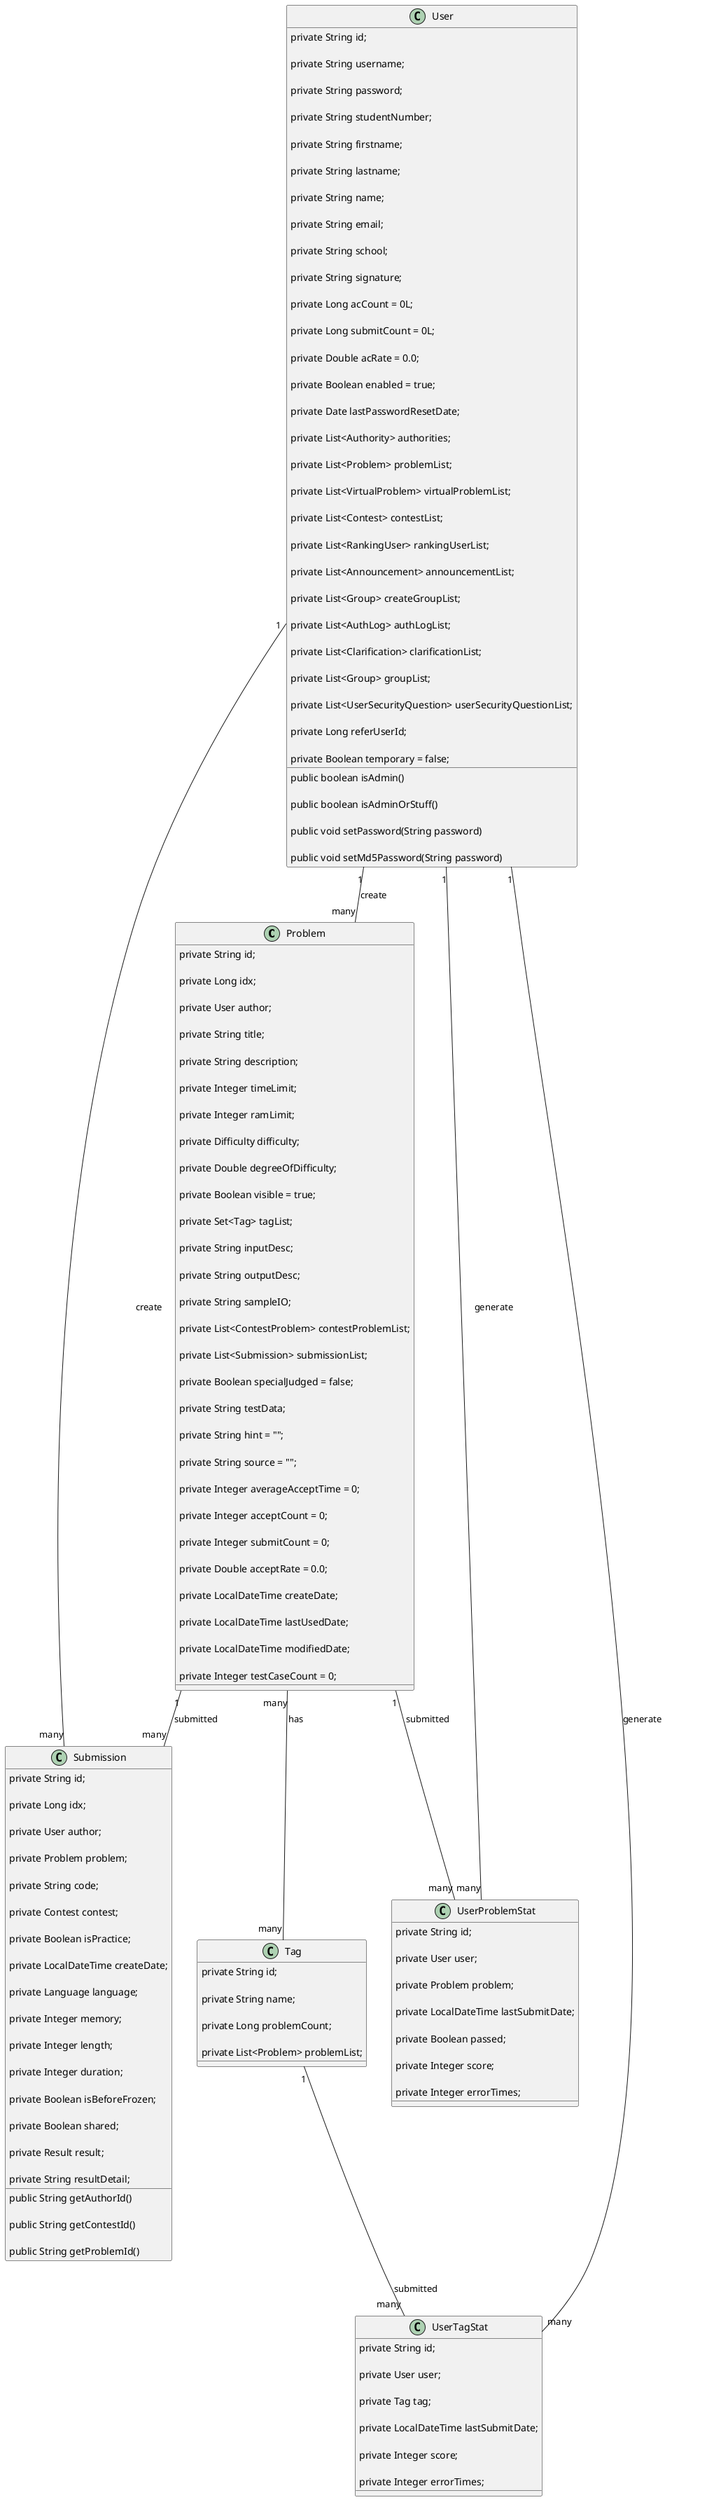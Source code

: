 @startuml

class Problem {

  private String id;

  private Long idx;

  private User author;

  private String title;

  private String description;

  private Integer timeLimit;

  private Integer ramLimit;

  private Difficulty difficulty;

  private Double degreeOfDifficulty;

  private Boolean visible = true;

  private Set<Tag> tagList;

  private String inputDesc;

  private String outputDesc;

  private String sampleIO;

  private List<ContestProblem> contestProblemList;

  private List<Submission> submissionList;

  private Boolean specialJudged = false;

  private String testData;

  private String hint = "";

  private String source = "";

  private Integer averageAcceptTime = 0;

  private Integer acceptCount = 0;

  private Integer submitCount = 0;

  private Double acceptRate = 0.0;

  private LocalDateTime createDate;

  private LocalDateTime lastUsedDate;

  private LocalDateTime modifiedDate;

  private Integer testCaseCount = 0;
}

class Submission {

  private String id;

  private Long idx;

  private User author;

  private Problem problem;

  private String code;

  private Contest contest;

  private Boolean isPractice;

  private LocalDateTime createDate;

  private Language language;

  private Integer memory;

  private Integer length;

  private Integer duration;

  private Boolean isBeforeFrozen;

  private Boolean shared;

  private Result result;

  private String resultDetail;

  public String getAuthorId()

  public String getContestId()

  public String getProblemId()
}

class User {

  private String id;

  private String username;

  private String password;

  private String studentNumber;

  private String firstname;

  private String lastname;

  private String name;

  private String email;

  private String school;

  private String signature;

  private Long acCount = 0L;

  private Long submitCount = 0L;

  private Double acRate = 0.0;

  private Boolean enabled = true;

  private Date lastPasswordResetDate;

  private List<Authority> authorities;

  private List<Problem> problemList;

  private List<VirtualProblem> virtualProblemList;

  private List<Contest> contestList;

  private List<RankingUser> rankingUserList;

  private List<Announcement> announcementList;

  private List<Group> createGroupList;

  private List<AuthLog> authLogList;

  private List<Clarification> clarificationList;

  private List<Group> groupList;

  private List<UserSecurityQuestion> userSecurityQuestionList;

  private Long referUserId;

  private Boolean temporary = false;

  public boolean isAdmin()

  public boolean isAdminOrStuff()

  public void setPassword(String password)

  public void setMd5Password(String password)
}

class UserProblemStat {

  private String id;

  private User user;

  private Problem problem;

  private LocalDateTime lastSubmitDate;

  private Boolean passed;

  private Integer score;

  private Integer errorTimes;
}

class UserTagStat {

  private String id;

  private User user;

  private Tag tag;

  private LocalDateTime lastSubmitDate;

  private Integer score;

  private Integer errorTimes;
}

class Tag {

  private String id;

  private String name;

  private Long problemCount;

  private List<Problem> problemList;
}

User "1"--"many" Problem : create
User "1"--"many" Submission : create
User "1"--"many" UserProblemStat : generate
User "1"--"many" UserTagStat : generate

Problem "1"--"many" Submission : submitted
Problem "many"--"many" Tag : has
Problem "1"--"many" UserProblemStat : submitted

Tag "1"--"many" UserTagStat : submitted
@enduml
